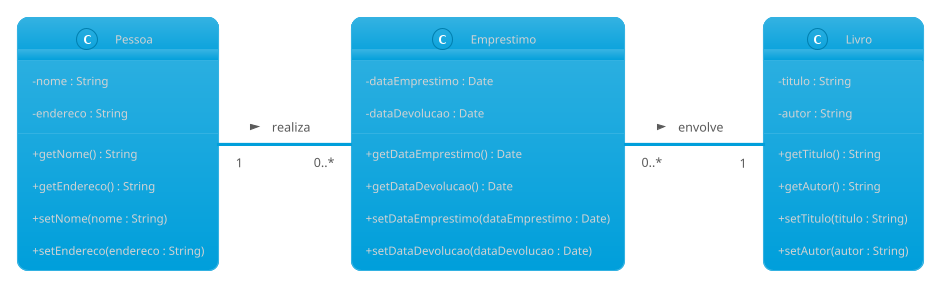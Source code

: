 @startuml DiagramaDeBiblioteca
!theme bluegray
left to right direction
skinparam classAttributeIconSize 0
class Pessoa {
  - nome : String
  - endereco : String
  + getNome() : String
  + getEndereco() : String
  + setNome(nome : String)
  + setEndereco(endereco : String)
}

class Livro {
  - titulo : String
  - autor : String
  + getTitulo() : String
  + getAutor() : String
  + setTitulo(titulo : String)
  + setAutor(autor : String)
}

class Emprestimo {
  - dataEmprestimo : Date
  - dataDevolucao : Date
  + getDataEmprestimo() : Date
  + getDataDevolucao() : Date
  + setDataEmprestimo(dataEmprestimo : Date)
  + setDataDevolucao(dataDevolucao : Date)
}

Pessoa "1" -- "0..*" Emprestimo : realiza >
Emprestimo "0..*" -- "1" Livro : envolve >

@enduml